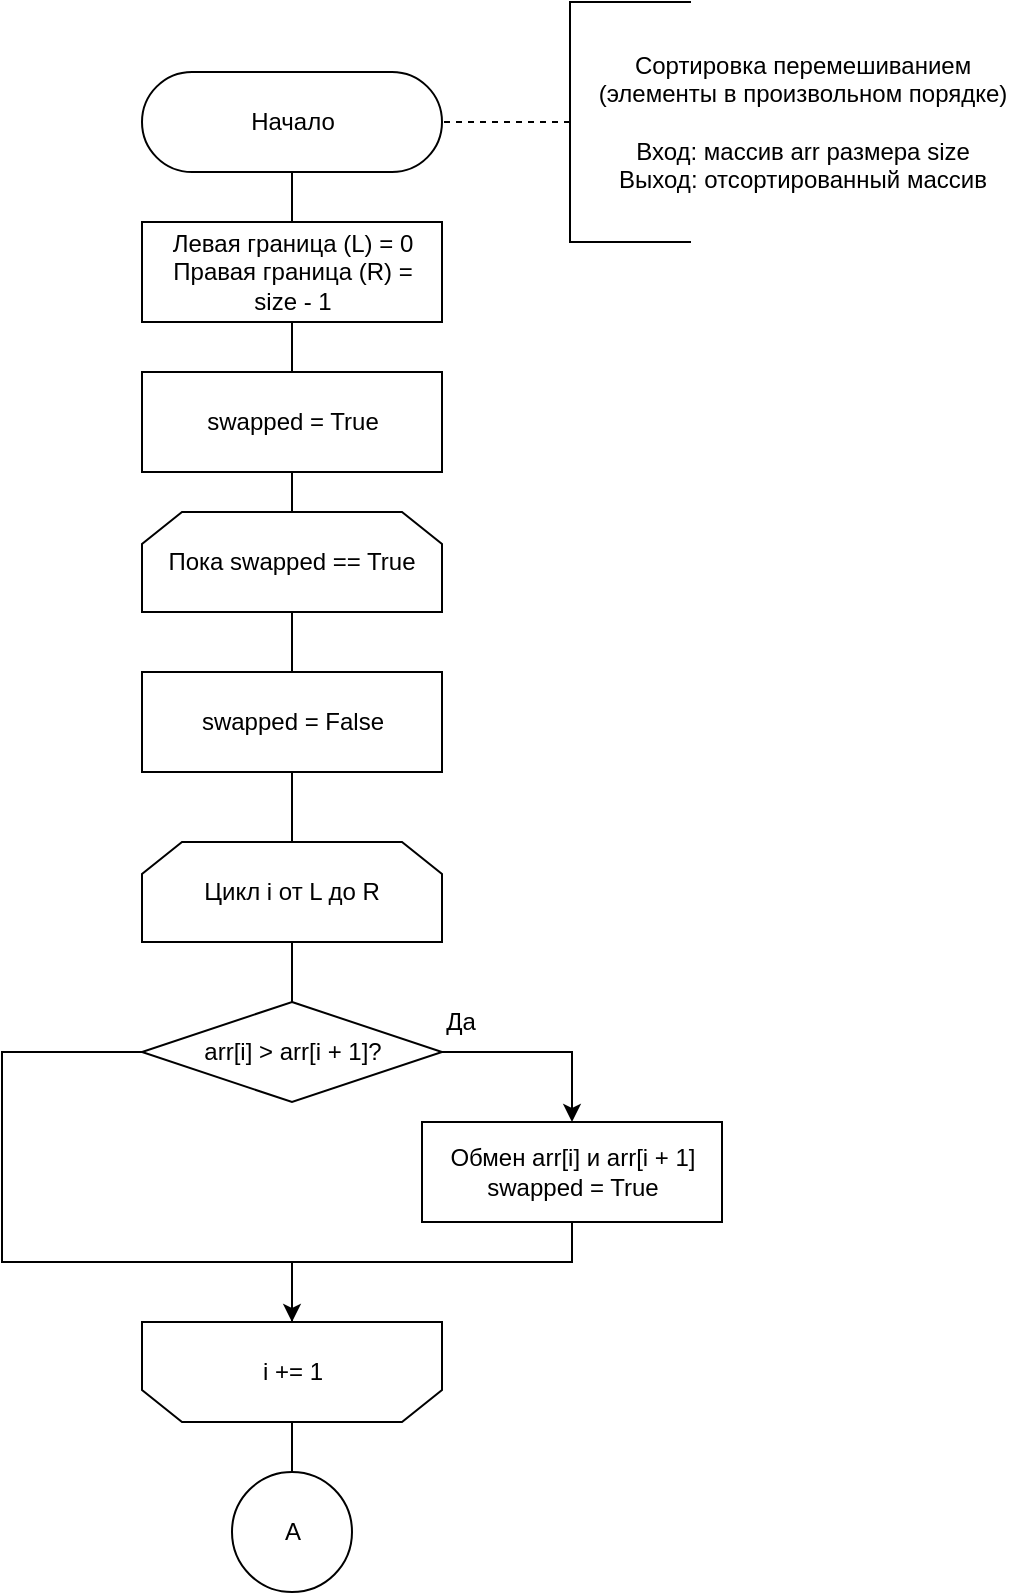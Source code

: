 <mxfile>
    <diagram id="I3Sp_zto85uSUnz6lphw" name="Страница 1">
        <mxGraphModel dx="803" dy="605" grid="1" gridSize="10" guides="1" tooltips="1" connect="1" arrows="1" fold="1" page="1" pageScale="1" pageWidth="1169" pageHeight="1654" math="0" shadow="0">
            <root>
                <mxCell id="0"/>
                <mxCell id="1" parent="0"/>
                <mxCell id="26" style="edgeStyle=orthogonalEdgeStyle;rounded=0;orthogonalLoop=1;jettySize=auto;html=1;exitX=0.5;exitY=0.5;exitDx=0;exitDy=25;exitPerimeter=0;entryX=0.5;entryY=0;entryDx=0;entryDy=0;endArrow=none;endFill=0;" parent="1" source="3" target="24" edge="1">
                    <mxGeometry relative="1" as="geometry"/>
                </mxCell>
                <mxCell id="3" value="Начало" style="html=1;dashed=0;whitespace=wrap;shape=mxgraph.dfd.start" parent="1" vertex="1">
                    <mxGeometry x="270" y="40" width="150" height="50" as="geometry"/>
                </mxCell>
                <mxCell id="4" style="edgeStyle=orthogonalEdgeStyle;rounded=0;orthogonalLoop=1;jettySize=auto;html=1;exitX=0.5;exitY=1;exitDx=0;exitDy=0;entryX=1;entryY=0.5;entryDx=0;entryDy=0;entryPerimeter=0;endArrow=none;endFill=0;dashed=1;" parent="1" source="5" target="3" edge="1">
                    <mxGeometry relative="1" as="geometry"/>
                </mxCell>
                <mxCell id="5" value="" style="shape=partialRectangle;whiteSpace=wrap;html=1;bottom=1;right=1;left=1;top=0;fillColor=none;routingCenterX=-0.5;rotation=90;" parent="1" vertex="1">
                    <mxGeometry x="454" y="35" width="120" height="60" as="geometry"/>
                </mxCell>
                <mxCell id="6" value="Сортировка перемешиванием&lt;br&gt;(элементы в произвольном порядке)&lt;br&gt;&lt;br&gt;Вход: массив arr размера size&lt;br&gt;Выход: отсортированный массив" style="text;html=1;align=center;verticalAlign=middle;resizable=0;points=[];autosize=1;strokeColor=none;" parent="1" vertex="1">
                    <mxGeometry x="490" y="30" width="220" height="70" as="geometry"/>
                </mxCell>
                <mxCell id="KTDGqmuv1Q8KZSwgJ_In-113" style="edgeStyle=orthogonalEdgeStyle;rounded=0;orthogonalLoop=1;jettySize=auto;html=1;exitX=0.5;exitY=1;exitDx=0;exitDy=0;entryX=0.5;entryY=0;entryDx=0;entryDy=0;endArrow=none;endFill=0;" parent="1" source="8" target="KTDGqmuv1Q8KZSwgJ_In-112" edge="1">
                    <mxGeometry relative="1" as="geometry"/>
                </mxCell>
                <mxCell id="8" value="Пока swapped == True" style="shape=loopLimit;whiteSpace=wrap;html=1;" parent="1" vertex="1">
                    <mxGeometry x="270" y="260" width="150" height="50" as="geometry"/>
                </mxCell>
                <mxCell id="9" style="edgeStyle=orthogonalEdgeStyle;rounded=0;orthogonalLoop=1;jettySize=auto;html=1;exitX=0.5;exitY=1;exitDx=0;exitDy=0;entryX=0.5;entryY=0;entryDx=0;entryDy=0;endArrow=none;endFill=0;" parent="1" source="10" target="13" edge="1">
                    <mxGeometry relative="1" as="geometry"/>
                </mxCell>
                <mxCell id="10" value="Цикл i от L до R" style="shape=loopLimit;whiteSpace=wrap;html=1;" parent="1" vertex="1">
                    <mxGeometry x="270" y="425" width="150" height="50" as="geometry"/>
                </mxCell>
                <mxCell id="11" style="edgeStyle=orthogonalEdgeStyle;rounded=0;orthogonalLoop=1;jettySize=auto;html=1;exitX=1;exitY=0.5;exitDx=0;exitDy=0;entryX=0.5;entryY=0;entryDx=0;entryDy=0;endArrow=classic;endFill=1;" parent="1" source="13" target="15" edge="1">
                    <mxGeometry relative="1" as="geometry"/>
                </mxCell>
                <mxCell id="28" style="edgeStyle=orthogonalEdgeStyle;rounded=0;orthogonalLoop=1;jettySize=auto;html=1;exitX=0;exitY=0.5;exitDx=0;exitDy=0;entryX=0.5;entryY=1;entryDx=0;entryDy=0;endArrow=none;endFill=0;" parent="1" source="13" target="17" edge="1">
                    <mxGeometry relative="1" as="geometry">
                        <Array as="points">
                            <mxPoint x="200" y="530"/>
                            <mxPoint x="200" y="635"/>
                            <mxPoint x="345" y="635"/>
                        </Array>
                    </mxGeometry>
                </mxCell>
                <mxCell id="13" value="arr[i] &amp;gt; arr[i + 1]?" style="shape=rhombus;html=1;dashed=0;whitespace=wrap;perimeter=rhombusPerimeter;" parent="1" vertex="1">
                    <mxGeometry x="270" y="505" width="150" height="50" as="geometry"/>
                </mxCell>
                <mxCell id="14" style="edgeStyle=orthogonalEdgeStyle;rounded=0;orthogonalLoop=1;jettySize=auto;html=1;exitX=0.5;exitY=1;exitDx=0;exitDy=0;entryX=0.5;entryY=1;entryDx=0;entryDy=0;endArrow=classic;endFill=1;" parent="1" source="15" target="17" edge="1">
                    <mxGeometry relative="1" as="geometry">
                        <Array as="points">
                            <mxPoint x="485" y="635"/>
                            <mxPoint x="345" y="635"/>
                        </Array>
                    </mxGeometry>
                </mxCell>
                <mxCell id="15" value="Обмен arr[i] и arr[i + 1]&lt;br&gt;swapped = True" style="html=1;dashed=0;whitespace=wrap;" parent="1" vertex="1">
                    <mxGeometry x="410" y="565" width="150" height="50" as="geometry"/>
                </mxCell>
                <mxCell id="17" value="" style="shape=loopLimit;whiteSpace=wrap;html=1;rotation=-180;" parent="1" vertex="1">
                    <mxGeometry x="270" y="665" width="150" height="50" as="geometry"/>
                </mxCell>
                <mxCell id="18" value="i += 1" style="text;html=1;align=center;verticalAlign=middle;resizable=0;points=[];autosize=1;strokeColor=none;" parent="1" vertex="1">
                    <mxGeometry x="320" y="680" width="50" height="20" as="geometry"/>
                </mxCell>
                <mxCell id="22" value="Да" style="text;html=1;align=center;verticalAlign=middle;resizable=0;points=[];autosize=1;strokeColor=none;" parent="1" vertex="1">
                    <mxGeometry x="414" y="505" width="30" height="20" as="geometry"/>
                </mxCell>
                <mxCell id="KTDGqmuv1Q8KZSwgJ_In-110" style="edgeStyle=orthogonalEdgeStyle;rounded=0;orthogonalLoop=1;jettySize=auto;html=1;exitX=0.5;exitY=1;exitDx=0;exitDy=0;entryX=0.5;entryY=0;entryDx=0;entryDy=0;endArrow=none;endFill=0;" parent="1" source="24" target="KTDGqmuv1Q8KZSwgJ_In-109" edge="1">
                    <mxGeometry relative="1" as="geometry"/>
                </mxCell>
                <mxCell id="24" value="Левая граница (L) = 0&lt;br&gt;Правая граница (R) = &lt;br&gt;size - 1" style="html=1;dashed=0;whitespace=wrap;" parent="1" vertex="1">
                    <mxGeometry x="270" y="115" width="150" height="50" as="geometry"/>
                </mxCell>
                <mxCell id="KTDGqmuv1Q8KZSwgJ_In-111" style="edgeStyle=orthogonalEdgeStyle;rounded=0;orthogonalLoop=1;jettySize=auto;html=1;exitX=0.5;exitY=1;exitDx=0;exitDy=0;entryX=0.5;entryY=0;entryDx=0;entryDy=0;endArrow=none;endFill=0;" parent="1" source="KTDGqmuv1Q8KZSwgJ_In-109" target="8" edge="1">
                    <mxGeometry relative="1" as="geometry"/>
                </mxCell>
                <mxCell id="KTDGqmuv1Q8KZSwgJ_In-109" value="swapped = True" style="html=1;dashed=0;whitespace=wrap;" parent="1" vertex="1">
                    <mxGeometry x="270" y="190" width="150" height="50" as="geometry"/>
                </mxCell>
                <mxCell id="KTDGqmuv1Q8KZSwgJ_In-114" style="edgeStyle=orthogonalEdgeStyle;rounded=0;orthogonalLoop=1;jettySize=auto;html=1;exitX=0.5;exitY=1;exitDx=0;exitDy=0;entryX=0.5;entryY=0;entryDx=0;entryDy=0;endArrow=none;endFill=0;" parent="1" source="KTDGqmuv1Q8KZSwgJ_In-112" target="10" edge="1">
                    <mxGeometry relative="1" as="geometry"/>
                </mxCell>
                <mxCell id="KTDGqmuv1Q8KZSwgJ_In-112" value="swapped = False" style="html=1;dashed=0;whitespace=wrap;" parent="1" vertex="1">
                    <mxGeometry x="270" y="340" width="150" height="50" as="geometry"/>
                </mxCell>
                <mxCell id="KTDGqmuv1Q8KZSwgJ_In-115" style="edgeStyle=orthogonalEdgeStyle;rounded=0;orthogonalLoop=1;jettySize=auto;html=1;exitX=0.5;exitY=1;exitDx=0;exitDy=0;entryX=0.5;entryY=0;entryDx=0;entryDy=0;endArrow=none;endFill=0;" parent="1" edge="1">
                    <mxGeometry relative="1" as="geometry">
                        <mxPoint x="345" y="715" as="sourcePoint"/>
                        <mxPoint x="345" y="745" as="targetPoint"/>
                    </mxGeometry>
                </mxCell>
                <mxCell id="29" value="А" style="shape=ellipse;html=1;dashed=0;whitespace=wrap;aspect=fixed;perimeter=ellipsePerimeter;" vertex="1" parent="1">
                    <mxGeometry x="315" y="740" width="60" height="60" as="geometry"/>
                </mxCell>
            </root>
        </mxGraphModel>
    </diagram>
    <diagram id="k2QrQoUiSwUCZWGznGvw" name="Страница 2">
        <mxGraphModel dx="803" dy="605" grid="1" gridSize="10" guides="1" tooltips="1" connect="1" arrows="1" fold="1" page="1" pageScale="1" pageWidth="827" pageHeight="1169" math="0" shadow="0">
            <root>
                <mxCell id="MLWOVnr1N2By0M7ukt94-0"/>
                <mxCell id="MLWOVnr1N2By0M7ukt94-1" parent="MLWOVnr1N2By0M7ukt94-0"/>
                <mxCell id="MLWOVnr1N2By0M7ukt94-2" style="edgeStyle=orthogonalEdgeStyle;rounded=0;orthogonalLoop=1;jettySize=auto;html=1;exitX=0.5;exitY=0.5;exitDx=0;exitDy=25;exitPerimeter=0;entryX=0.5;entryY=0;entryDx=0;entryDy=0;endArrow=none;endFill=0;" edge="1" parent="MLWOVnr1N2By0M7ukt94-1" source="MLWOVnr1N2By0M7ukt94-3" target="MLWOVnr1N2By0M7ukt94-25">
                    <mxGeometry relative="1" as="geometry"/>
                </mxCell>
                <mxCell id="MLWOVnr1N2By0M7ukt94-3" value="Начало" style="html=1;dashed=0;whitespace=wrap;shape=mxgraph.dfd.start" vertex="1" parent="MLWOVnr1N2By0M7ukt94-1">
                    <mxGeometry x="270" y="40" width="150" height="50" as="geometry"/>
                </mxCell>
                <mxCell id="MLWOVnr1N2By0M7ukt94-4" style="edgeStyle=orthogonalEdgeStyle;rounded=0;orthogonalLoop=1;jettySize=auto;html=1;exitX=0.5;exitY=1;exitDx=0;exitDy=0;entryX=1;entryY=0.5;entryDx=0;entryDy=0;entryPerimeter=0;endArrow=none;endFill=0;dashed=1;" edge="1" parent="MLWOVnr1N2By0M7ukt94-1" source="MLWOVnr1N2By0M7ukt94-5" target="MLWOVnr1N2By0M7ukt94-3">
                    <mxGeometry relative="1" as="geometry"/>
                </mxCell>
                <mxCell id="MLWOVnr1N2By0M7ukt94-5" value="" style="shape=partialRectangle;whiteSpace=wrap;html=1;bottom=1;right=1;left=1;top=0;fillColor=none;routingCenterX=-0.5;rotation=90;" vertex="1" parent="MLWOVnr1N2By0M7ukt94-1">
                    <mxGeometry x="454" y="35" width="120" height="60" as="geometry"/>
                </mxCell>
                <mxCell id="MLWOVnr1N2By0M7ukt94-6" value="Сортировка перемешиванием&lt;br&gt;(элементы в произвольном порядке)&lt;br&gt;&lt;br&gt;Вход: массив arr размера size&lt;br&gt;Выход: отсортированный массив" style="text;html=1;align=center;verticalAlign=middle;resizable=0;points=[];autosize=1;strokeColor=none;" vertex="1" parent="MLWOVnr1N2By0M7ukt94-1">
                    <mxGeometry x="490" y="30" width="220" height="70" as="geometry"/>
                </mxCell>
                <mxCell id="MLWOVnr1N2By0M7ukt94-7" style="edgeStyle=orthogonalEdgeStyle;rounded=0;orthogonalLoop=1;jettySize=auto;html=1;exitX=0.5;exitY=1;exitDx=0;exitDy=0;entryX=0.5;entryY=0;entryDx=0;entryDy=0;endArrow=none;endFill=0;" edge="1" parent="MLWOVnr1N2By0M7ukt94-1" source="MLWOVnr1N2By0M7ukt94-8" target="MLWOVnr1N2By0M7ukt94-10">
                    <mxGeometry relative="1" as="geometry">
                        <mxPoint x="332.5" y="295" as="sourcePoint"/>
                    </mxGeometry>
                </mxCell>
                <mxCell id="MLWOVnr1N2By0M7ukt94-8" value="Пока L &amp;lt;= R" style="shape=loopLimit;whiteSpace=wrap;html=1;" vertex="1" parent="MLWOVnr1N2By0M7ukt94-1">
                    <mxGeometry x="270" y="195" width="150" height="50" as="geometry"/>
                </mxCell>
                <mxCell id="MLWOVnr1N2By0M7ukt94-9" style="edgeStyle=orthogonalEdgeStyle;rounded=0;orthogonalLoop=1;jettySize=auto;html=1;exitX=0.5;exitY=1;exitDx=0;exitDy=0;entryX=0.5;entryY=0;entryDx=0;entryDy=0;endArrow=none;endFill=0;" edge="1" parent="MLWOVnr1N2By0M7ukt94-1" source="MLWOVnr1N2By0M7ukt94-10" target="MLWOVnr1N2By0M7ukt94-13">
                    <mxGeometry relative="1" as="geometry"/>
                </mxCell>
                <mxCell id="MLWOVnr1N2By0M7ukt94-10" value="Цикл i от L до R" style="shape=loopLimit;whiteSpace=wrap;html=1;" vertex="1" parent="MLWOVnr1N2By0M7ukt94-1">
                    <mxGeometry x="270" y="275" width="150" height="50" as="geometry"/>
                </mxCell>
                <mxCell id="MLWOVnr1N2By0M7ukt94-11" style="edgeStyle=orthogonalEdgeStyle;rounded=0;orthogonalLoop=1;jettySize=auto;html=1;exitX=1;exitY=0.5;exitDx=0;exitDy=0;entryX=0.5;entryY=0;entryDx=0;entryDy=0;endArrow=classic;endFill=1;" edge="1" parent="MLWOVnr1N2By0M7ukt94-1" source="MLWOVnr1N2By0M7ukt94-13" target="MLWOVnr1N2By0M7ukt94-15">
                    <mxGeometry relative="1" as="geometry"/>
                </mxCell>
                <mxCell id="MLWOVnr1N2By0M7ukt94-12" style="edgeStyle=orthogonalEdgeStyle;rounded=0;orthogonalLoop=1;jettySize=auto;html=1;exitX=0;exitY=0.5;exitDx=0;exitDy=0;entryX=0.5;entryY=1;entryDx=0;entryDy=0;endArrow=none;endFill=0;" edge="1" parent="MLWOVnr1N2By0M7ukt94-1" source="MLWOVnr1N2By0M7ukt94-13" target="MLWOVnr1N2By0M7ukt94-17">
                    <mxGeometry relative="1" as="geometry">
                        <Array as="points">
                            <mxPoint x="200" y="380"/>
                            <mxPoint x="200" y="485"/>
                            <mxPoint x="345" y="485"/>
                        </Array>
                    </mxGeometry>
                </mxCell>
                <mxCell id="MLWOVnr1N2By0M7ukt94-13" value="arr[i] &amp;gt; arr[i + 1]?" style="shape=rhombus;html=1;dashed=0;whitespace=wrap;perimeter=rhombusPerimeter;" vertex="1" parent="MLWOVnr1N2By0M7ukt94-1">
                    <mxGeometry x="270" y="355" width="150" height="50" as="geometry"/>
                </mxCell>
                <mxCell id="MLWOVnr1N2By0M7ukt94-14" style="edgeStyle=orthogonalEdgeStyle;rounded=0;orthogonalLoop=1;jettySize=auto;html=1;exitX=0.5;exitY=1;exitDx=0;exitDy=0;entryX=0.5;entryY=1;entryDx=0;entryDy=0;endArrow=classic;endFill=1;" edge="1" parent="MLWOVnr1N2By0M7ukt94-1" source="MLWOVnr1N2By0M7ukt94-15" target="MLWOVnr1N2By0M7ukt94-17">
                    <mxGeometry relative="1" as="geometry">
                        <Array as="points">
                            <mxPoint x="485" y="485"/>
                            <mxPoint x="345" y="485"/>
                        </Array>
                    </mxGeometry>
                </mxCell>
                <mxCell id="MLWOVnr1N2By0M7ukt94-15" value="Обмен arr[i] и arr[i + 1]" style="html=1;dashed=0;whitespace=wrap;" vertex="1" parent="MLWOVnr1N2By0M7ukt94-1">
                    <mxGeometry x="410" y="415" width="150" height="50" as="geometry"/>
                </mxCell>
                <mxCell id="MLWOVnr1N2By0M7ukt94-16" style="edgeStyle=orthogonalEdgeStyle;rounded=0;orthogonalLoop=1;jettySize=auto;html=1;exitX=0.5;exitY=0;exitDx=0;exitDy=0;entryX=0.5;entryY=0;entryDx=0;entryDy=0;endArrow=none;endFill=0;" edge="1" parent="MLWOVnr1N2By0M7ukt94-1" source="MLWOVnr1N2By0M7ukt94-17" target="MLWOVnr1N2By0M7ukt94-27">
                    <mxGeometry relative="1" as="geometry"/>
                </mxCell>
                <mxCell id="MLWOVnr1N2By0M7ukt94-17" value="" style="shape=loopLimit;whiteSpace=wrap;html=1;rotation=-180;" vertex="1" parent="MLWOVnr1N2By0M7ukt94-1">
                    <mxGeometry x="270" y="515" width="150" height="50" as="geometry"/>
                </mxCell>
                <mxCell id="MLWOVnr1N2By0M7ukt94-18" value="i += 1" style="text;html=1;align=center;verticalAlign=middle;resizable=0;points=[];autosize=1;strokeColor=none;" vertex="1" parent="MLWOVnr1N2By0M7ukt94-1">
                    <mxGeometry x="320" y="530" width="50" height="20" as="geometry"/>
                </mxCell>
                <mxCell id="MLWOVnr1N2By0M7ukt94-19" style="edgeStyle=orthogonalEdgeStyle;rounded=0;orthogonalLoop=1;jettySize=auto;html=1;exitX=0.5;exitY=0;exitDx=0;exitDy=0;entryX=0.5;entryY=0.5;entryDx=0;entryDy=-25;entryPerimeter=0;endArrow=none;endFill=0;" edge="1" parent="MLWOVnr1N2By0M7ukt94-1" source="MLWOVnr1N2By0M7ukt94-20" target="MLWOVnr1N2By0M7ukt94-23">
                    <mxGeometry relative="1" as="geometry"/>
                </mxCell>
                <mxCell id="MLWOVnr1N2By0M7ukt94-20" value="" style="shape=loopLimit;whiteSpace=wrap;html=1;rotation=-180;" vertex="1" parent="MLWOVnr1N2By0M7ukt94-1">
                    <mxGeometry x="270" y="1040" width="150" height="50" as="geometry"/>
                </mxCell>
                <mxCell id="MLWOVnr1N2By0M7ukt94-21" value="&lt;span&gt;Пока L &amp;lt;= R&lt;/span&gt;" style="text;html=1;align=center;verticalAlign=middle;resizable=0;points=[];autosize=1;strokeColor=none;" vertex="1" parent="MLWOVnr1N2By0M7ukt94-1">
                    <mxGeometry x="305" y="1055" width="80" height="20" as="geometry"/>
                </mxCell>
                <mxCell id="MLWOVnr1N2By0M7ukt94-22" value="Да" style="text;html=1;align=center;verticalAlign=middle;resizable=0;points=[];autosize=1;strokeColor=none;" vertex="1" parent="MLWOVnr1N2By0M7ukt94-1">
                    <mxGeometry x="414" y="355" width="30" height="20" as="geometry"/>
                </mxCell>
                <mxCell id="MLWOVnr1N2By0M7ukt94-23" value="Конец" style="html=1;dashed=0;whitespace=wrap;shape=mxgraph.dfd.start" vertex="1" parent="MLWOVnr1N2By0M7ukt94-1">
                    <mxGeometry x="270" y="1110" width="150" height="50" as="geometry"/>
                </mxCell>
                <mxCell id="MLWOVnr1N2By0M7ukt94-24" style="edgeStyle=orthogonalEdgeStyle;rounded=0;orthogonalLoop=1;jettySize=auto;html=1;exitX=0.5;exitY=1;exitDx=0;exitDy=0;entryX=0.5;entryY=0;entryDx=0;entryDy=0;endArrow=none;endFill=0;" edge="1" parent="MLWOVnr1N2By0M7ukt94-1" source="MLWOVnr1N2By0M7ukt94-25" target="MLWOVnr1N2By0M7ukt94-8">
                    <mxGeometry relative="1" as="geometry"/>
                </mxCell>
                <mxCell id="MLWOVnr1N2By0M7ukt94-25" value="Левая граница (L) = 0&lt;br&gt;Правая граница (R) = &lt;br&gt;size - 1" style="html=1;dashed=0;whitespace=wrap;" vertex="1" parent="MLWOVnr1N2By0M7ukt94-1">
                    <mxGeometry x="270" y="115" width="150" height="50" as="geometry"/>
                </mxCell>
                <mxCell id="MLWOVnr1N2By0M7ukt94-26" style="edgeStyle=orthogonalEdgeStyle;rounded=0;orthogonalLoop=1;jettySize=auto;html=1;exitX=0.5;exitY=1;exitDx=0;exitDy=0;entryX=0.5;entryY=0;entryDx=0;entryDy=0;endArrow=none;endFill=0;" edge="1" parent="MLWOVnr1N2By0M7ukt94-1" source="MLWOVnr1N2By0M7ukt94-27" target="MLWOVnr1N2By0M7ukt94-29">
                    <mxGeometry relative="1" as="geometry"/>
                </mxCell>
                <mxCell id="MLWOVnr1N2By0M7ukt94-27" value="R -= 1" style="html=1;dashed=0;whitespace=wrap;" vertex="1" parent="MLWOVnr1N2By0M7ukt94-1">
                    <mxGeometry x="270" y="584.5" width="150" height="50" as="geometry"/>
                </mxCell>
                <mxCell id="MLWOVnr1N2By0M7ukt94-28" style="edgeStyle=orthogonalEdgeStyle;rounded=0;orthogonalLoop=1;jettySize=auto;html=1;exitX=0.5;exitY=1;exitDx=0;exitDy=0;entryX=0.5;entryY=0;entryDx=0;entryDy=0;endArrow=none;endFill=0;" edge="1" parent="MLWOVnr1N2By0M7ukt94-1" source="MLWOVnr1N2By0M7ukt94-29" target="MLWOVnr1N2By0M7ukt94-32">
                    <mxGeometry relative="1" as="geometry"/>
                </mxCell>
                <mxCell id="MLWOVnr1N2By0M7ukt94-29" value="Цикл i от R до L" style="shape=loopLimit;whiteSpace=wrap;html=1;" vertex="1" parent="MLWOVnr1N2By0M7ukt94-1">
                    <mxGeometry x="270" y="665" width="150" height="50" as="geometry"/>
                </mxCell>
                <mxCell id="MLWOVnr1N2By0M7ukt94-30" style="edgeStyle=orthogonalEdgeStyle;rounded=0;orthogonalLoop=1;jettySize=auto;html=1;exitX=1;exitY=0.5;exitDx=0;exitDy=0;entryX=0.5;entryY=0;entryDx=0;entryDy=0;endArrow=classic;endFill=1;" edge="1" parent="MLWOVnr1N2By0M7ukt94-1" source="MLWOVnr1N2By0M7ukt94-32" target="MLWOVnr1N2By0M7ukt94-34">
                    <mxGeometry relative="1" as="geometry"/>
                </mxCell>
                <mxCell id="MLWOVnr1N2By0M7ukt94-31" style="edgeStyle=orthogonalEdgeStyle;rounded=0;orthogonalLoop=1;jettySize=auto;html=1;exitX=0;exitY=0.5;exitDx=0;exitDy=0;entryX=0.5;entryY=1;entryDx=0;entryDy=0;endArrow=none;endFill=0;" edge="1" parent="MLWOVnr1N2By0M7ukt94-1" source="MLWOVnr1N2By0M7ukt94-32" target="MLWOVnr1N2By0M7ukt94-35">
                    <mxGeometry relative="1" as="geometry">
                        <Array as="points">
                            <mxPoint x="200" y="770"/>
                            <mxPoint x="200" y="875"/>
                            <mxPoint x="345" y="875"/>
                        </Array>
                    </mxGeometry>
                </mxCell>
                <mxCell id="MLWOVnr1N2By0M7ukt94-32" value="arr[i - 1] &amp;gt; arr[i]?" style="shape=rhombus;html=1;dashed=0;whitespace=wrap;perimeter=rhombusPerimeter;" vertex="1" parent="MLWOVnr1N2By0M7ukt94-1">
                    <mxGeometry x="270" y="745" width="150" height="50" as="geometry"/>
                </mxCell>
                <mxCell id="MLWOVnr1N2By0M7ukt94-33" style="edgeStyle=orthogonalEdgeStyle;rounded=0;orthogonalLoop=1;jettySize=auto;html=1;exitX=0.5;exitY=1;exitDx=0;exitDy=0;entryX=0.5;entryY=1;entryDx=0;entryDy=0;endArrow=classic;endFill=1;" edge="1" parent="MLWOVnr1N2By0M7ukt94-1" source="MLWOVnr1N2By0M7ukt94-34" target="MLWOVnr1N2By0M7ukt94-35">
                    <mxGeometry relative="1" as="geometry">
                        <Array as="points">
                            <mxPoint x="485" y="875"/>
                            <mxPoint x="345" y="875"/>
                        </Array>
                    </mxGeometry>
                </mxCell>
                <mxCell id="MLWOVnr1N2By0M7ukt94-34" value="Обмен arr[i - 1] и arr[i]" style="html=1;dashed=0;whitespace=wrap;" vertex="1" parent="MLWOVnr1N2By0M7ukt94-1">
                    <mxGeometry x="410" y="805" width="150" height="50" as="geometry"/>
                </mxCell>
                <mxCell id="MLWOVnr1N2By0M7ukt94-35" value="" style="shape=loopLimit;whiteSpace=wrap;html=1;rotation=-180;" vertex="1" parent="MLWOVnr1N2By0M7ukt94-1">
                    <mxGeometry x="270" y="905" width="150" height="50" as="geometry"/>
                </mxCell>
                <mxCell id="MLWOVnr1N2By0M7ukt94-36" value="i += 1" style="text;html=1;align=center;verticalAlign=middle;resizable=0;points=[];autosize=1;strokeColor=none;" vertex="1" parent="MLWOVnr1N2By0M7ukt94-1">
                    <mxGeometry x="320" y="920" width="50" height="20" as="geometry"/>
                </mxCell>
                <mxCell id="MLWOVnr1N2By0M7ukt94-37" value="Да" style="text;html=1;align=center;verticalAlign=middle;resizable=0;points=[];autosize=1;strokeColor=none;" vertex="1" parent="MLWOVnr1N2By0M7ukt94-1">
                    <mxGeometry x="414" y="745" width="30" height="20" as="geometry"/>
                </mxCell>
                <mxCell id="MLWOVnr1N2By0M7ukt94-38" style="edgeStyle=orthogonalEdgeStyle;rounded=0;orthogonalLoop=1;jettySize=auto;html=1;exitX=0.5;exitY=1;exitDx=0;exitDy=0;entryX=0.5;entryY=1;entryDx=0;entryDy=0;endArrow=none;endFill=0;" edge="1" parent="MLWOVnr1N2By0M7ukt94-1" source="MLWOVnr1N2By0M7ukt94-40" target="MLWOVnr1N2By0M7ukt94-20">
                    <mxGeometry relative="1" as="geometry"/>
                </mxCell>
                <mxCell id="MLWOVnr1N2By0M7ukt94-39" style="edgeStyle=orthogonalEdgeStyle;rounded=0;orthogonalLoop=1;jettySize=auto;html=1;exitX=0.5;exitY=0;exitDx=0;exitDy=0;entryX=0.5;entryY=0;entryDx=0;entryDy=0;endArrow=none;endFill=0;" edge="1" parent="MLWOVnr1N2By0M7ukt94-1" source="MLWOVnr1N2By0M7ukt94-40" target="MLWOVnr1N2By0M7ukt94-35">
                    <mxGeometry relative="1" as="geometry"/>
                </mxCell>
                <mxCell id="MLWOVnr1N2By0M7ukt94-40" value="L += 1" style="html=1;dashed=0;whitespace=wrap;" vertex="1" parent="MLWOVnr1N2By0M7ukt94-1">
                    <mxGeometry x="270" y="970" width="150" height="50" as="geometry"/>
                </mxCell>
            </root>
        </mxGraphModel>
    </diagram>
</mxfile>